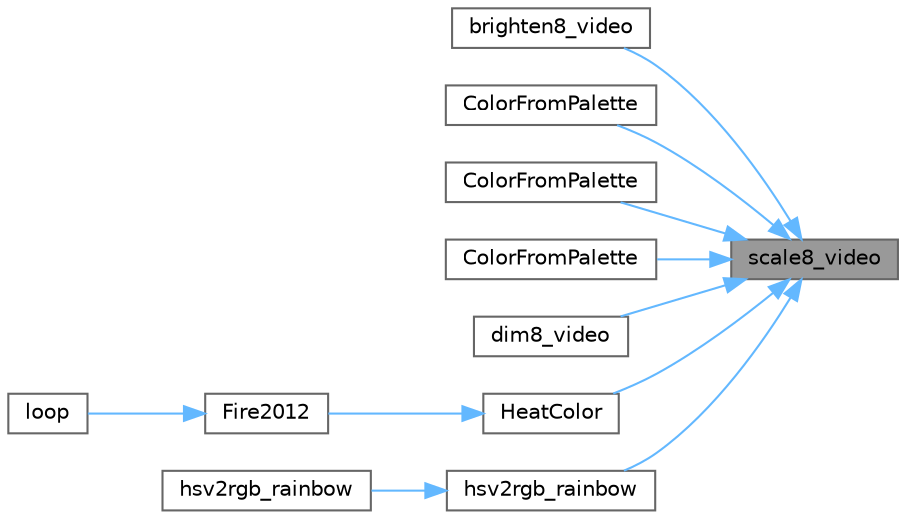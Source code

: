 digraph "scale8_video"
{
 // INTERACTIVE_SVG=YES
 // LATEX_PDF_SIZE
  bgcolor="transparent";
  edge [fontname=Helvetica,fontsize=10,labelfontname=Helvetica,labelfontsize=10];
  node [fontname=Helvetica,fontsize=10,shape=box,height=0.2,width=0.4];
  rankdir="RL";
  Node1 [id="Node000001",label="scale8_video",height=0.2,width=0.4,color="gray40", fillcolor="grey60", style="filled", fontcolor="black",tooltip="The \"video\" version of scale8() guarantees that the output will be only be zero if one or both of the..."];
  Node1 -> Node2 [id="edge1_Node000001_Node000002",dir="back",color="steelblue1",style="solid",tooltip=" "];
  Node2 [id="Node000002",label="brighten8_video",height=0.2,width=0.4,color="grey40", fillcolor="white", style="filled",URL="$dc/d3e/group___dimming_gad21876a676bcf26c47f957faed23f9bb.html#gad21876a676bcf26c47f957faed23f9bb",tooltip="Brighten a value (inverse of dim8_video())"];
  Node1 -> Node3 [id="edge2_Node000001_Node000003",dir="back",color="steelblue1",style="solid",tooltip=" "];
  Node3 [id="Node000003",label="ColorFromPalette",height=0.2,width=0.4,color="grey40", fillcolor="white", style="filled",URL="$d2/d73/group___palette_colors_gafdfc20fbf9b8e4b71e010a654ec27891.html#gafdfc20fbf9b8e4b71e010a654ec27891",tooltip="Get a color from a palette."];
  Node1 -> Node4 [id="edge3_Node000001_Node000004",dir="back",color="steelblue1",style="solid",tooltip=" "];
  Node4 [id="Node000004",label="ColorFromPalette",height=0.2,width=0.4,color="grey40", fillcolor="white", style="filled",URL="$d2/d73/group___palette_colors_ga79c94ea554455e72eabab172cc15456f.html#ga79c94ea554455e72eabab172cc15456f",tooltip="Get a color from a palette."];
  Node1 -> Node5 [id="edge4_Node000001_Node000005",dir="back",color="steelblue1",style="solid",tooltip=" "];
  Node5 [id="Node000005",label="ColorFromPalette",height=0.2,width=0.4,color="grey40", fillcolor="white", style="filled",URL="$d2/d73/group___palette_colors_ga1684ed7eb860c68a915d03e94250e58a.html#ga1684ed7eb860c68a915d03e94250e58a",tooltip="Get a color from a palette."];
  Node1 -> Node6 [id="edge5_Node000001_Node000006",dir="back",color="steelblue1",style="solid",tooltip=" "];
  Node6 [id="Node000006",label="dim8_video",height=0.2,width=0.4,color="grey40", fillcolor="white", style="filled",URL="$dc/d3e/group___dimming_ga40a13446a2022dc489be8b2a8f2fa494.html#ga40a13446a2022dc489be8b2a8f2fa494",tooltip="Adjust a scaling value for dimming for video (value will never go below 1)"];
  Node1 -> Node7 [id="edge6_Node000001_Node000007",dir="back",color="steelblue1",style="solid",tooltip=" "];
  Node7 [id="Node000007",label="HeatColor",height=0.2,width=0.4,color="grey40", fillcolor="white", style="filled",URL="$da/de3/group___color_fills_gac5c6b83ec07d310385a430f9f0336530.html#gac5c6b83ec07d310385a430f9f0336530",tooltip="Approximates a \"black body radiation\" spectrum for a given \"heat\" level."];
  Node7 -> Node8 [id="edge7_Node000007_Node000008",dir="back",color="steelblue1",style="solid",tooltip=" "];
  Node8 [id="Node000008",label="Fire2012",height=0.2,width=0.4,color="grey40", fillcolor="white", style="filled",URL="$d4/d26/_fire2012_8ino_a381ceb87530dc5fee1be3e77d33b3a53.html#a381ceb87530dc5fee1be3e77d33b3a53",tooltip=" "];
  Node8 -> Node9 [id="edge8_Node000008_Node000009",dir="back",color="steelblue1",style="solid",tooltip=" "];
  Node9 [id="Node000009",label="loop",height=0.2,width=0.4,color="grey40", fillcolor="white", style="filled",URL="$d4/d26/_fire2012_8ino_afe461d27b9c48d5921c00d521181f12f.html#afe461d27b9c48d5921c00d521181f12f",tooltip=" "];
  Node1 -> Node10 [id="edge9_Node000001_Node000010",dir="back",color="steelblue1",style="solid",tooltip=" "];
  Node10 [id="Node000010",label="hsv2rgb_rainbow",height=0.2,width=0.4,color="grey40", fillcolor="white", style="filled",URL="$df/d9d/hsv2rgb_8cpp_a06ee0f21e1bf430ea547244f6ed4add8.html#a06ee0f21e1bf430ea547244f6ed4add8",tooltip=" "];
  Node10 -> Node11 [id="edge10_Node000010_Node000011",dir="back",color="steelblue1",style="solid",tooltip=" "];
  Node11 [id="Node000011",label="hsv2rgb_rainbow",height=0.2,width=0.4,color="grey40", fillcolor="white", style="filled",URL="$dd/dc7/group___h_s_v2_r_g_b_ga30d4c5d63d1eab20b61e14f6429bf634.html#ga30d4c5d63d1eab20b61e14f6429bf634",tooltip="Forward declaration of hsv2rgb_rainbow here, to avoid circular dependencies."];
}
